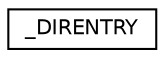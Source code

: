 digraph "Graphical Class Hierarchy"
{
  edge [fontname="Helvetica",fontsize="10",labelfontname="Helvetica",labelfontsize="10"];
  node [fontname="Helvetica",fontsize="10",shape=record];
  rankdir="LR";
  Node1 [label="_DIRENTRY",height=0.2,width=0.4,color="black", fillcolor="white", style="filled",URL="$struct___d_i_r_e_n_t_r_y.html"];
}
